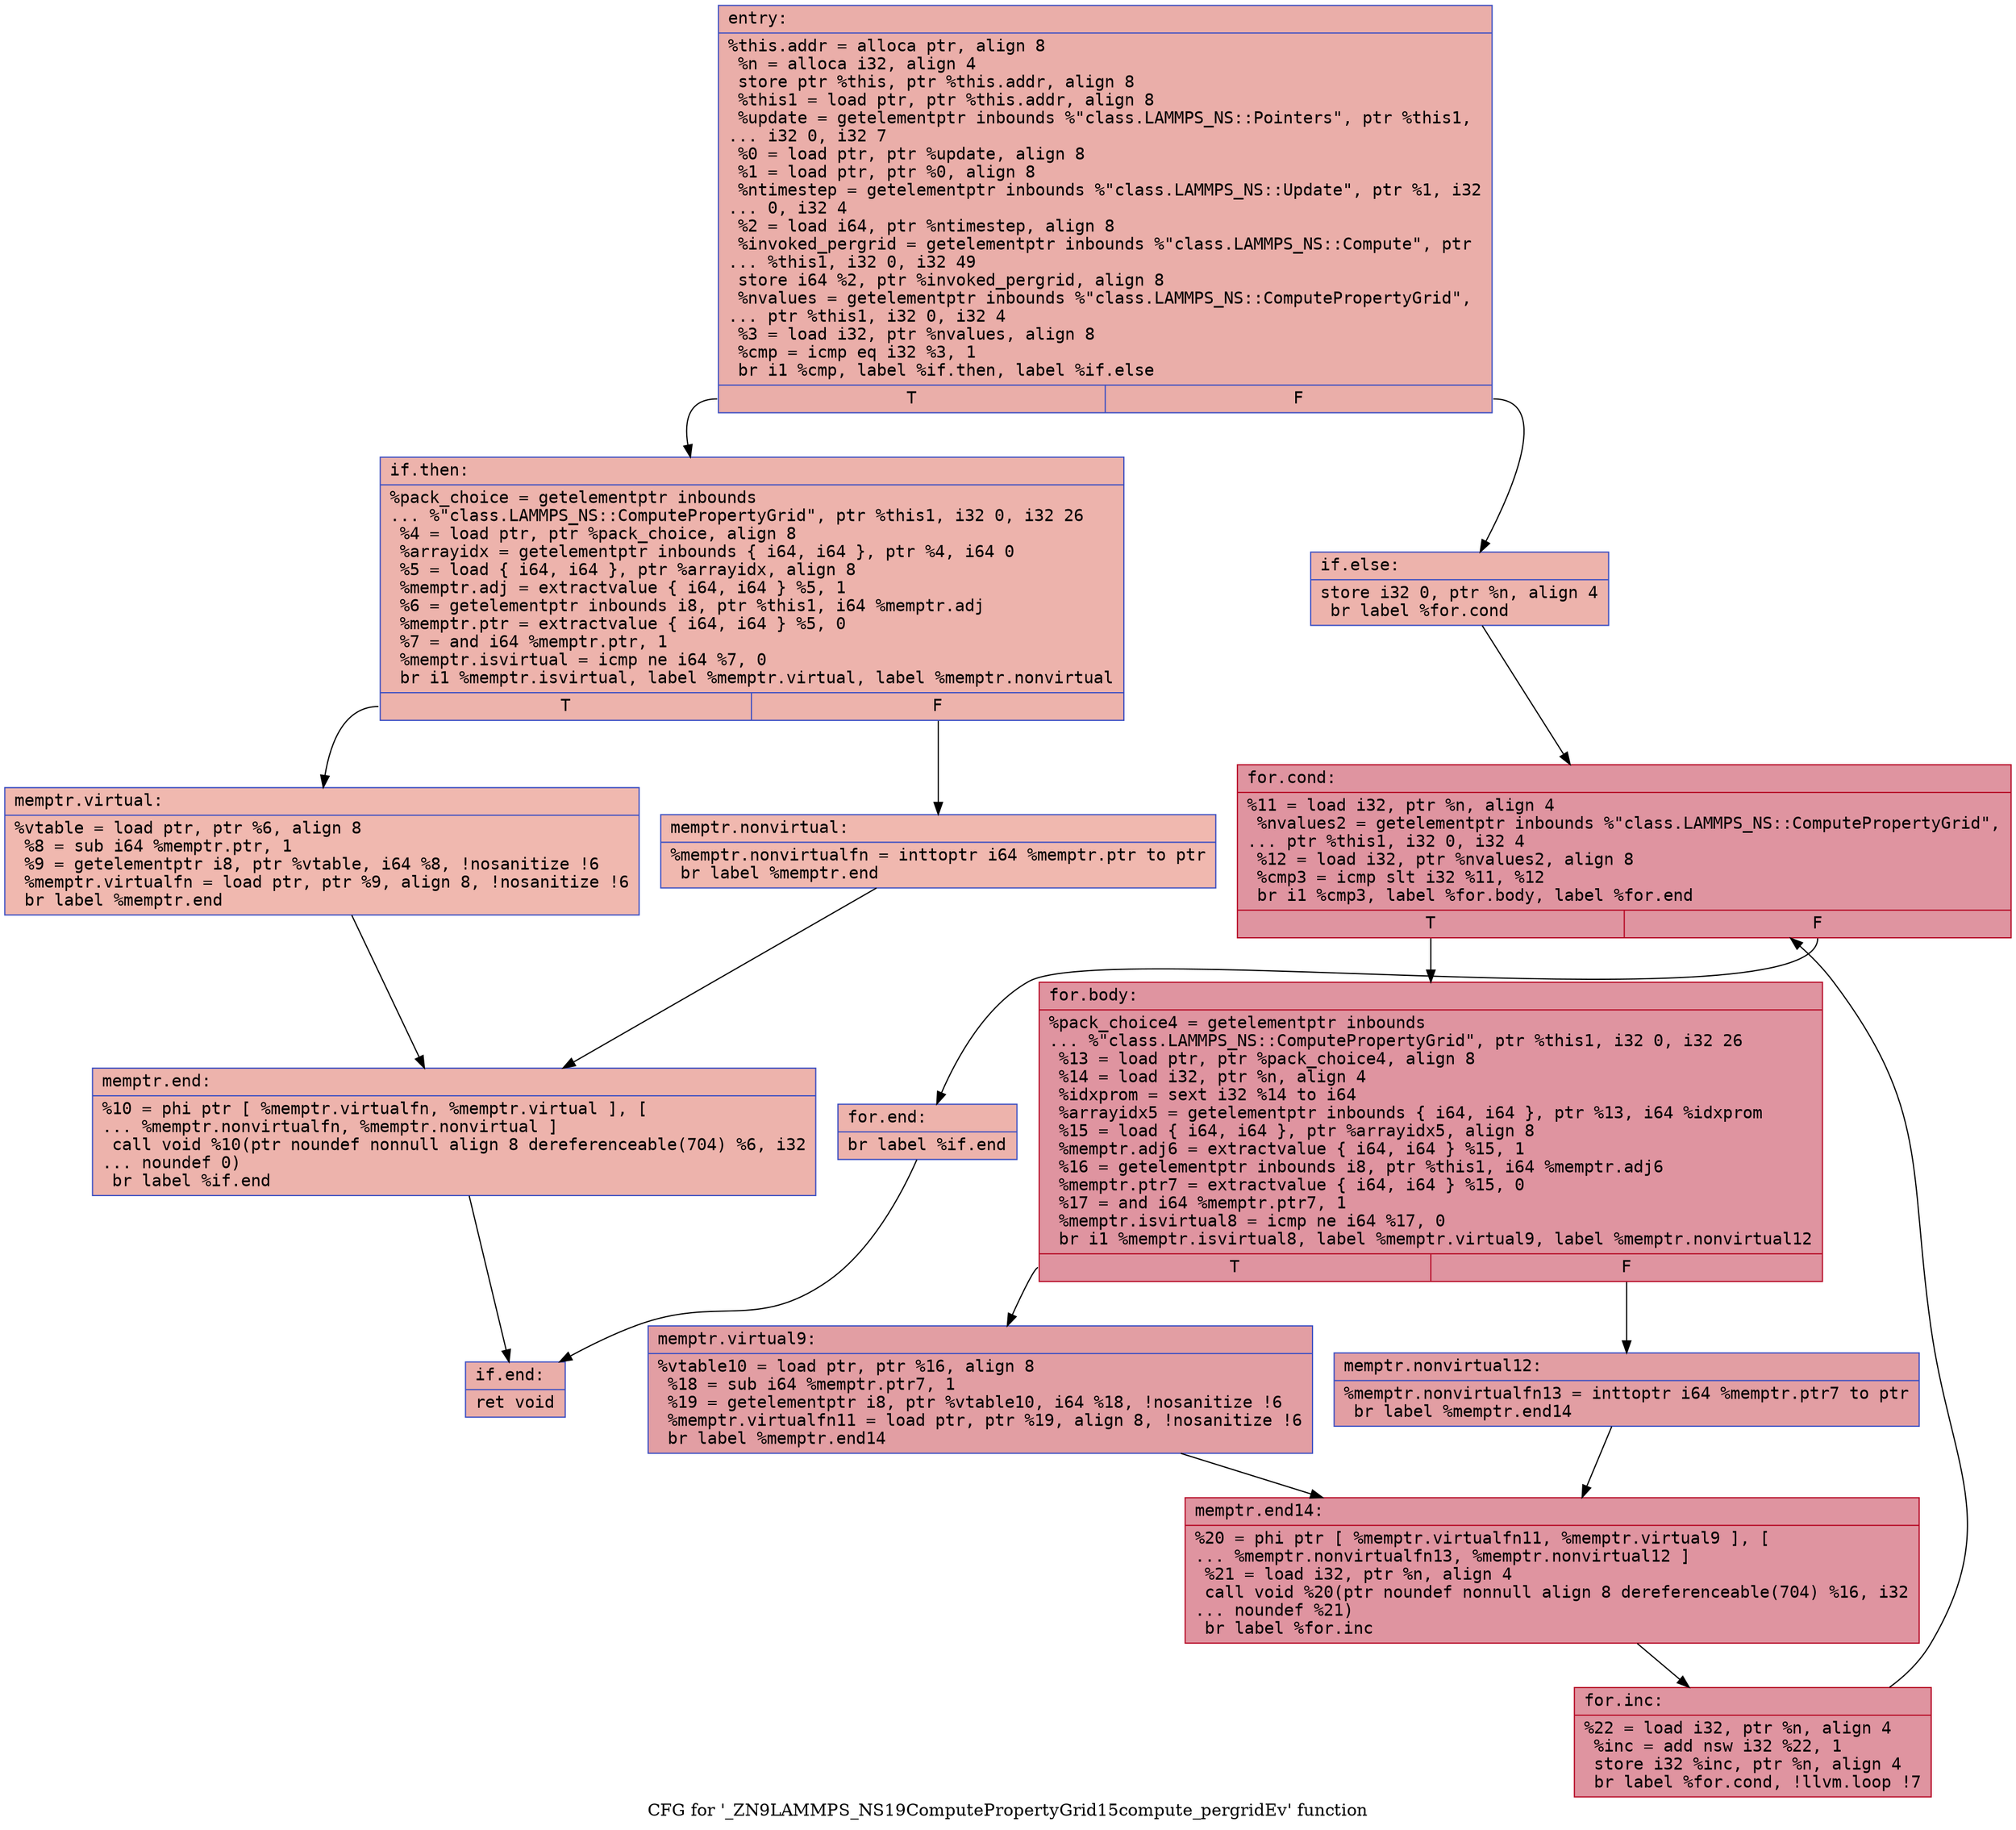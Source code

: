 digraph "CFG for '_ZN9LAMMPS_NS19ComputePropertyGrid15compute_pergridEv' function" {
	label="CFG for '_ZN9LAMMPS_NS19ComputePropertyGrid15compute_pergridEv' function";

	Node0x559142c480f0 [shape=record,color="#3d50c3ff", style=filled, fillcolor="#d0473d70" fontname="Courier",label="{entry:\l|  %this.addr = alloca ptr, align 8\l  %n = alloca i32, align 4\l  store ptr %this, ptr %this.addr, align 8\l  %this1 = load ptr, ptr %this.addr, align 8\l  %update = getelementptr inbounds %\"class.LAMMPS_NS::Pointers\", ptr %this1,\l... i32 0, i32 7\l  %0 = load ptr, ptr %update, align 8\l  %1 = load ptr, ptr %0, align 8\l  %ntimestep = getelementptr inbounds %\"class.LAMMPS_NS::Update\", ptr %1, i32\l... 0, i32 4\l  %2 = load i64, ptr %ntimestep, align 8\l  %invoked_pergrid = getelementptr inbounds %\"class.LAMMPS_NS::Compute\", ptr\l... %this1, i32 0, i32 49\l  store i64 %2, ptr %invoked_pergrid, align 8\l  %nvalues = getelementptr inbounds %\"class.LAMMPS_NS::ComputePropertyGrid\",\l... ptr %this1, i32 0, i32 4\l  %3 = load i32, ptr %nvalues, align 8\l  %cmp = icmp eq i32 %3, 1\l  br i1 %cmp, label %if.then, label %if.else\l|{<s0>T|<s1>F}}"];
	Node0x559142c480f0:s0 -> Node0x559142c48a50[tooltip="entry -> if.then\nProbability 50.00%" ];
	Node0x559142c480f0:s1 -> Node0x559142c48ac0[tooltip="entry -> if.else\nProbability 50.00%" ];
	Node0x559142c48a50 [shape=record,color="#3d50c3ff", style=filled, fillcolor="#d6524470" fontname="Courier",label="{if.then:\l|  %pack_choice = getelementptr inbounds\l... %\"class.LAMMPS_NS::ComputePropertyGrid\", ptr %this1, i32 0, i32 26\l  %4 = load ptr, ptr %pack_choice, align 8\l  %arrayidx = getelementptr inbounds \{ i64, i64 \}, ptr %4, i64 0\l  %5 = load \{ i64, i64 \}, ptr %arrayidx, align 8\l  %memptr.adj = extractvalue \{ i64, i64 \} %5, 1\l  %6 = getelementptr inbounds i8, ptr %this1, i64 %memptr.adj\l  %memptr.ptr = extractvalue \{ i64, i64 \} %5, 0\l  %7 = and i64 %memptr.ptr, 1\l  %memptr.isvirtual = icmp ne i64 %7, 0\l  br i1 %memptr.isvirtual, label %memptr.virtual, label %memptr.nonvirtual\l|{<s0>T|<s1>F}}"];
	Node0x559142c48a50:s0 -> Node0x559142c49410[tooltip="if.then -> memptr.virtual\nProbability 50.00%" ];
	Node0x559142c48a50:s1 -> Node0x559142c49460[tooltip="if.then -> memptr.nonvirtual\nProbability 50.00%" ];
	Node0x559142c49410 [shape=record,color="#3d50c3ff", style=filled, fillcolor="#dc5d4a70" fontname="Courier",label="{memptr.virtual:\l|  %vtable = load ptr, ptr %6, align 8\l  %8 = sub i64 %memptr.ptr, 1\l  %9 = getelementptr i8, ptr %vtable, i64 %8, !nosanitize !6\l  %memptr.virtualfn = load ptr, ptr %9, align 8, !nosanitize !6\l  br label %memptr.end\l}"];
	Node0x559142c49410 -> Node0x559142c49ea0[tooltip="memptr.virtual -> memptr.end\nProbability 100.00%" ];
	Node0x559142c49460 [shape=record,color="#3d50c3ff", style=filled, fillcolor="#dc5d4a70" fontname="Courier",label="{memptr.nonvirtual:\l|  %memptr.nonvirtualfn = inttoptr i64 %memptr.ptr to ptr\l  br label %memptr.end\l}"];
	Node0x559142c49460 -> Node0x559142c49ea0[tooltip="memptr.nonvirtual -> memptr.end\nProbability 100.00%" ];
	Node0x559142c49ea0 [shape=record,color="#3d50c3ff", style=filled, fillcolor="#d6524470" fontname="Courier",label="{memptr.end:\l|  %10 = phi ptr [ %memptr.virtualfn, %memptr.virtual ], [\l... %memptr.nonvirtualfn, %memptr.nonvirtual ]\l  call void %10(ptr noundef nonnull align 8 dereferenceable(704) %6, i32\l... noundef 0)\l  br label %if.end\l}"];
	Node0x559142c49ea0 -> Node0x559142c4a200[tooltip="memptr.end -> if.end\nProbability 100.00%" ];
	Node0x559142c48ac0 [shape=record,color="#3d50c3ff", style=filled, fillcolor="#d6524470" fontname="Courier",label="{if.else:\l|  store i32 0, ptr %n, align 4\l  br label %for.cond\l}"];
	Node0x559142c48ac0 -> Node0x559142c4a360[tooltip="if.else -> for.cond\nProbability 100.00%" ];
	Node0x559142c4a360 [shape=record,color="#b70d28ff", style=filled, fillcolor="#b70d2870" fontname="Courier",label="{for.cond:\l|  %11 = load i32, ptr %n, align 4\l  %nvalues2 = getelementptr inbounds %\"class.LAMMPS_NS::ComputePropertyGrid\",\l... ptr %this1, i32 0, i32 4\l  %12 = load i32, ptr %nvalues2, align 8\l  %cmp3 = icmp slt i32 %11, %12\l  br i1 %cmp3, label %for.body, label %for.end\l|{<s0>T|<s1>F}}"];
	Node0x559142c4a360:s0 -> Node0x559142c4a990[tooltip="for.cond -> for.body\nProbability 96.88%" ];
	Node0x559142c4a360:s1 -> Node0x559142c4aa10[tooltip="for.cond -> for.end\nProbability 3.12%" ];
	Node0x559142c4a990 [shape=record,color="#b70d28ff", style=filled, fillcolor="#b70d2870" fontname="Courier",label="{for.body:\l|  %pack_choice4 = getelementptr inbounds\l... %\"class.LAMMPS_NS::ComputePropertyGrid\", ptr %this1, i32 0, i32 26\l  %13 = load ptr, ptr %pack_choice4, align 8\l  %14 = load i32, ptr %n, align 4\l  %idxprom = sext i32 %14 to i64\l  %arrayidx5 = getelementptr inbounds \{ i64, i64 \}, ptr %13, i64 %idxprom\l  %15 = load \{ i64, i64 \}, ptr %arrayidx5, align 8\l  %memptr.adj6 = extractvalue \{ i64, i64 \} %15, 1\l  %16 = getelementptr inbounds i8, ptr %this1, i64 %memptr.adj6\l  %memptr.ptr7 = extractvalue \{ i64, i64 \} %15, 0\l  %17 = and i64 %memptr.ptr7, 1\l  %memptr.isvirtual8 = icmp ne i64 %17, 0\l  br i1 %memptr.isvirtual8, label %memptr.virtual9, label %memptr.nonvirtual12\l|{<s0>T|<s1>F}}"];
	Node0x559142c4a990:s0 -> Node0x559142c4b300[tooltip="for.body -> memptr.virtual9\nProbability 50.00%" ];
	Node0x559142c4a990:s1 -> Node0x559142c4b350[tooltip="for.body -> memptr.nonvirtual12\nProbability 50.00%" ];
	Node0x559142c4b300 [shape=record,color="#3d50c3ff", style=filled, fillcolor="#be242e70" fontname="Courier",label="{memptr.virtual9:\l|  %vtable10 = load ptr, ptr %16, align 8\l  %18 = sub i64 %memptr.ptr7, 1\l  %19 = getelementptr i8, ptr %vtable10, i64 %18, !nosanitize !6\l  %memptr.virtualfn11 = load ptr, ptr %19, align 8, !nosanitize !6\l  br label %memptr.end14\l}"];
	Node0x559142c4b300 -> Node0x559142c4b700[tooltip="memptr.virtual9 -> memptr.end14\nProbability 100.00%" ];
	Node0x559142c4b350 [shape=record,color="#3d50c3ff", style=filled, fillcolor="#be242e70" fontname="Courier",label="{memptr.nonvirtual12:\l|  %memptr.nonvirtualfn13 = inttoptr i64 %memptr.ptr7 to ptr\l  br label %memptr.end14\l}"];
	Node0x559142c4b350 -> Node0x559142c4b700[tooltip="memptr.nonvirtual12 -> memptr.end14\nProbability 100.00%" ];
	Node0x559142c4b700 [shape=record,color="#b70d28ff", style=filled, fillcolor="#b70d2870" fontname="Courier",label="{memptr.end14:\l|  %20 = phi ptr [ %memptr.virtualfn11, %memptr.virtual9 ], [\l... %memptr.nonvirtualfn13, %memptr.nonvirtual12 ]\l  %21 = load i32, ptr %n, align 4\l  call void %20(ptr noundef nonnull align 8 dereferenceable(704) %16, i32\l... noundef %21)\l  br label %for.inc\l}"];
	Node0x559142c4b700 -> Node0x559142c4bae0[tooltip="memptr.end14 -> for.inc\nProbability 100.00%" ];
	Node0x559142c4bae0 [shape=record,color="#b70d28ff", style=filled, fillcolor="#b70d2870" fontname="Courier",label="{for.inc:\l|  %22 = load i32, ptr %n, align 4\l  %inc = add nsw i32 %22, 1\l  store i32 %inc, ptr %n, align 4\l  br label %for.cond, !llvm.loop !7\l}"];
	Node0x559142c4bae0 -> Node0x559142c4a360[tooltip="for.inc -> for.cond\nProbability 100.00%" ];
	Node0x559142c4aa10 [shape=record,color="#3d50c3ff", style=filled, fillcolor="#d6524470" fontname="Courier",label="{for.end:\l|  br label %if.end\l}"];
	Node0x559142c4aa10 -> Node0x559142c4a200[tooltip="for.end -> if.end\nProbability 100.00%" ];
	Node0x559142c4a200 [shape=record,color="#3d50c3ff", style=filled, fillcolor="#d0473d70" fontname="Courier",label="{if.end:\l|  ret void\l}"];
}
